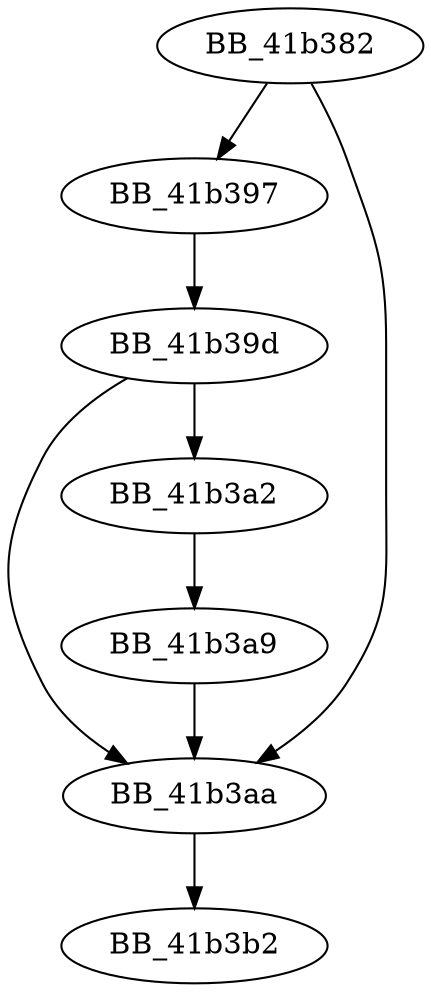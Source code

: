 DiGraph __lock{
BB_41b382->BB_41b397
BB_41b382->BB_41b3aa
BB_41b397->BB_41b39d
BB_41b39d->BB_41b3a2
BB_41b39d->BB_41b3aa
BB_41b3a2->BB_41b3a9
BB_41b3a9->BB_41b3aa
BB_41b3aa->BB_41b3b2
}
